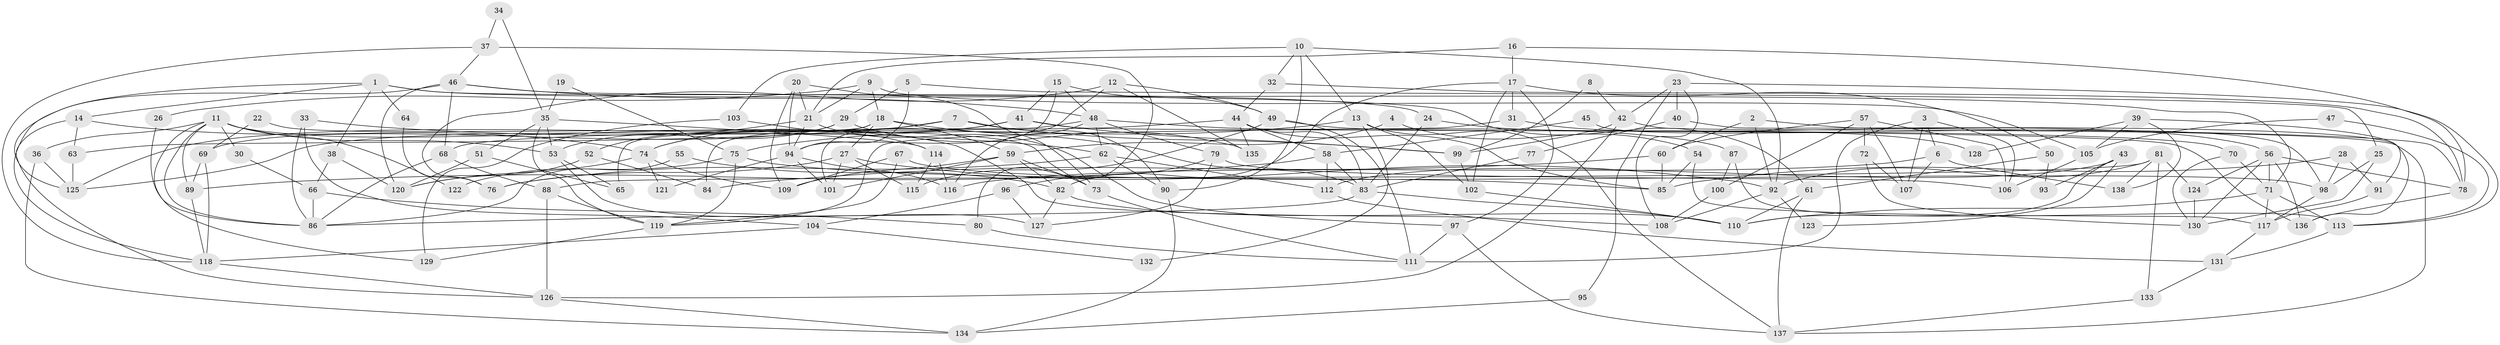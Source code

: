 // Generated by graph-tools (version 1.1) at 2025/50/03/09/25 04:50:57]
// undirected, 138 vertices, 276 edges
graph export_dot {
graph [start="1"]
  node [color=gray90,style=filled];
  1;
  2;
  3;
  4;
  5;
  6;
  7;
  8;
  9;
  10;
  11;
  12;
  13;
  14;
  15;
  16;
  17;
  18;
  19;
  20;
  21;
  22;
  23;
  24;
  25;
  26;
  27;
  28;
  29;
  30;
  31;
  32;
  33;
  34;
  35;
  36;
  37;
  38;
  39;
  40;
  41;
  42;
  43;
  44;
  45;
  46;
  47;
  48;
  49;
  50;
  51;
  52;
  53;
  54;
  55;
  56;
  57;
  58;
  59;
  60;
  61;
  62;
  63;
  64;
  65;
  66;
  67;
  68;
  69;
  70;
  71;
  72;
  73;
  74;
  75;
  76;
  77;
  78;
  79;
  80;
  81;
  82;
  83;
  84;
  85;
  86;
  87;
  88;
  89;
  90;
  91;
  92;
  93;
  94;
  95;
  96;
  97;
  98;
  99;
  100;
  101;
  102;
  103;
  104;
  105;
  106;
  107;
  108;
  109;
  110;
  111;
  112;
  113;
  114;
  115;
  116;
  117;
  118;
  119;
  120;
  121;
  122;
  123;
  124;
  125;
  126;
  127;
  128;
  129;
  130;
  131;
  132;
  133;
  134;
  135;
  136;
  137;
  138;
  1 -- 14;
  1 -- 125;
  1 -- 24;
  1 -- 38;
  1 -- 64;
  1 -- 71;
  2 -- 92;
  2 -- 78;
  2 -- 60;
  3 -- 111;
  3 -- 107;
  3 -- 6;
  3 -- 106;
  4 -- 54;
  4 -- 59;
  5 -- 29;
  5 -- 94;
  5 -- 25;
  6 -- 116;
  6 -- 107;
  6 -- 138;
  7 -- 125;
  7 -- 74;
  7 -- 90;
  7 -- 99;
  8 -- 99;
  8 -- 42;
  9 -- 18;
  9 -- 21;
  9 -- 26;
  9 -- 105;
  10 -- 103;
  10 -- 90;
  10 -- 13;
  10 -- 32;
  10 -- 92;
  11 -- 108;
  11 -- 53;
  11 -- 30;
  11 -- 36;
  11 -- 86;
  11 -- 89;
  11 -- 122;
  11 -- 129;
  12 -- 76;
  12 -- 49;
  12 -- 101;
  12 -- 135;
  13 -- 137;
  13 -- 75;
  13 -- 102;
  13 -- 132;
  14 -- 126;
  14 -- 74;
  14 -- 63;
  15 -- 94;
  15 -- 48;
  15 -- 41;
  15 -- 49;
  16 -- 21;
  16 -- 17;
  16 -- 78;
  17 -- 102;
  17 -- 97;
  17 -- 31;
  17 -- 50;
  17 -- 82;
  18 -- 59;
  18 -- 83;
  18 -- 27;
  18 -- 63;
  18 -- 65;
  19 -- 75;
  19 -- 35;
  20 -- 73;
  20 -- 94;
  20 -- 21;
  20 -- 109;
  21 -- 97;
  21 -- 52;
  21 -- 94;
  22 -- 69;
  22 -- 73;
  23 -- 42;
  23 -- 113;
  23 -- 40;
  23 -- 95;
  23 -- 108;
  24 -- 83;
  24 -- 128;
  25 -- 130;
  25 -- 98;
  26 -- 86;
  27 -- 92;
  27 -- 76;
  27 -- 101;
  27 -- 115;
  28 -- 98;
  28 -- 91;
  28 -- 85;
  29 -- 53;
  29 -- 135;
  29 -- 69;
  30 -- 66;
  31 -- 56;
  31 -- 119;
  32 -- 44;
  32 -- 78;
  33 -- 86;
  33 -- 62;
  33 -- 104;
  34 -- 35;
  34 -- 37;
  35 -- 119;
  35 -- 51;
  35 -- 53;
  35 -- 114;
  36 -- 125;
  36 -- 134;
  37 -- 46;
  37 -- 118;
  37 -- 80;
  38 -- 120;
  38 -- 66;
  39 -- 105;
  39 -- 138;
  39 -- 91;
  39 -- 128;
  40 -- 136;
  40 -- 77;
  41 -- 136;
  41 -- 74;
  41 -- 99;
  41 -- 125;
  42 -- 126;
  42 -- 99;
  42 -- 137;
  43 -- 112;
  43 -- 110;
  43 -- 93;
  43 -- 123;
  44 -- 85;
  44 -- 83;
  44 -- 58;
  44 -- 68;
  44 -- 135;
  45 -- 98;
  45 -- 58;
  46 -- 68;
  46 -- 48;
  46 -- 61;
  46 -- 118;
  46 -- 120;
  47 -- 113;
  47 -- 105;
  48 -- 62;
  48 -- 79;
  48 -- 84;
  48 -- 87;
  48 -- 116;
  49 -- 115;
  49 -- 70;
  49 -- 111;
  50 -- 61;
  50 -- 93;
  51 -- 120;
  51 -- 65;
  52 -- 120;
  52 -- 84;
  53 -- 127;
  53 -- 65;
  54 -- 117;
  54 -- 85;
  55 -- 82;
  55 -- 86;
  56 -- 78;
  56 -- 124;
  56 -- 71;
  56 -- 130;
  56 -- 136;
  57 -- 60;
  57 -- 72;
  57 -- 100;
  57 -- 106;
  57 -- 107;
  58 -- 89;
  58 -- 83;
  58 -- 112;
  59 -- 82;
  59 -- 101;
  59 -- 73;
  59 -- 109;
  60 -- 84;
  60 -- 85;
  61 -- 110;
  61 -- 137;
  62 -- 90;
  62 -- 112;
  62 -- 76;
  63 -- 125;
  64 -- 76;
  66 -- 86;
  66 -- 80;
  67 -- 109;
  67 -- 119;
  67 -- 98;
  68 -- 86;
  68 -- 88;
  69 -- 118;
  69 -- 89;
  70 -- 71;
  70 -- 130;
  71 -- 110;
  71 -- 113;
  71 -- 117;
  72 -- 107;
  72 -- 130;
  73 -- 111;
  74 -- 109;
  74 -- 120;
  74 -- 121;
  75 -- 85;
  75 -- 119;
  75 -- 122;
  77 -- 83;
  78 -- 136;
  79 -- 106;
  79 -- 96;
  79 -- 127;
  80 -- 111;
  81 -- 88;
  81 -- 92;
  81 -- 124;
  81 -- 133;
  81 -- 138;
  82 -- 110;
  82 -- 127;
  83 -- 110;
  83 -- 86;
  87 -- 113;
  87 -- 100;
  88 -- 119;
  88 -- 126;
  89 -- 118;
  90 -- 134;
  91 -- 117;
  92 -- 108;
  92 -- 123;
  94 -- 101;
  94 -- 116;
  94 -- 121;
  95 -- 134;
  96 -- 127;
  96 -- 104;
  97 -- 111;
  97 -- 137;
  98 -- 117;
  99 -- 102;
  100 -- 108;
  102 -- 110;
  103 -- 114;
  103 -- 129;
  104 -- 118;
  104 -- 132;
  105 -- 106;
  112 -- 131;
  113 -- 131;
  114 -- 116;
  114 -- 115;
  117 -- 131;
  118 -- 126;
  119 -- 129;
  124 -- 130;
  126 -- 134;
  131 -- 133;
  133 -- 137;
}
